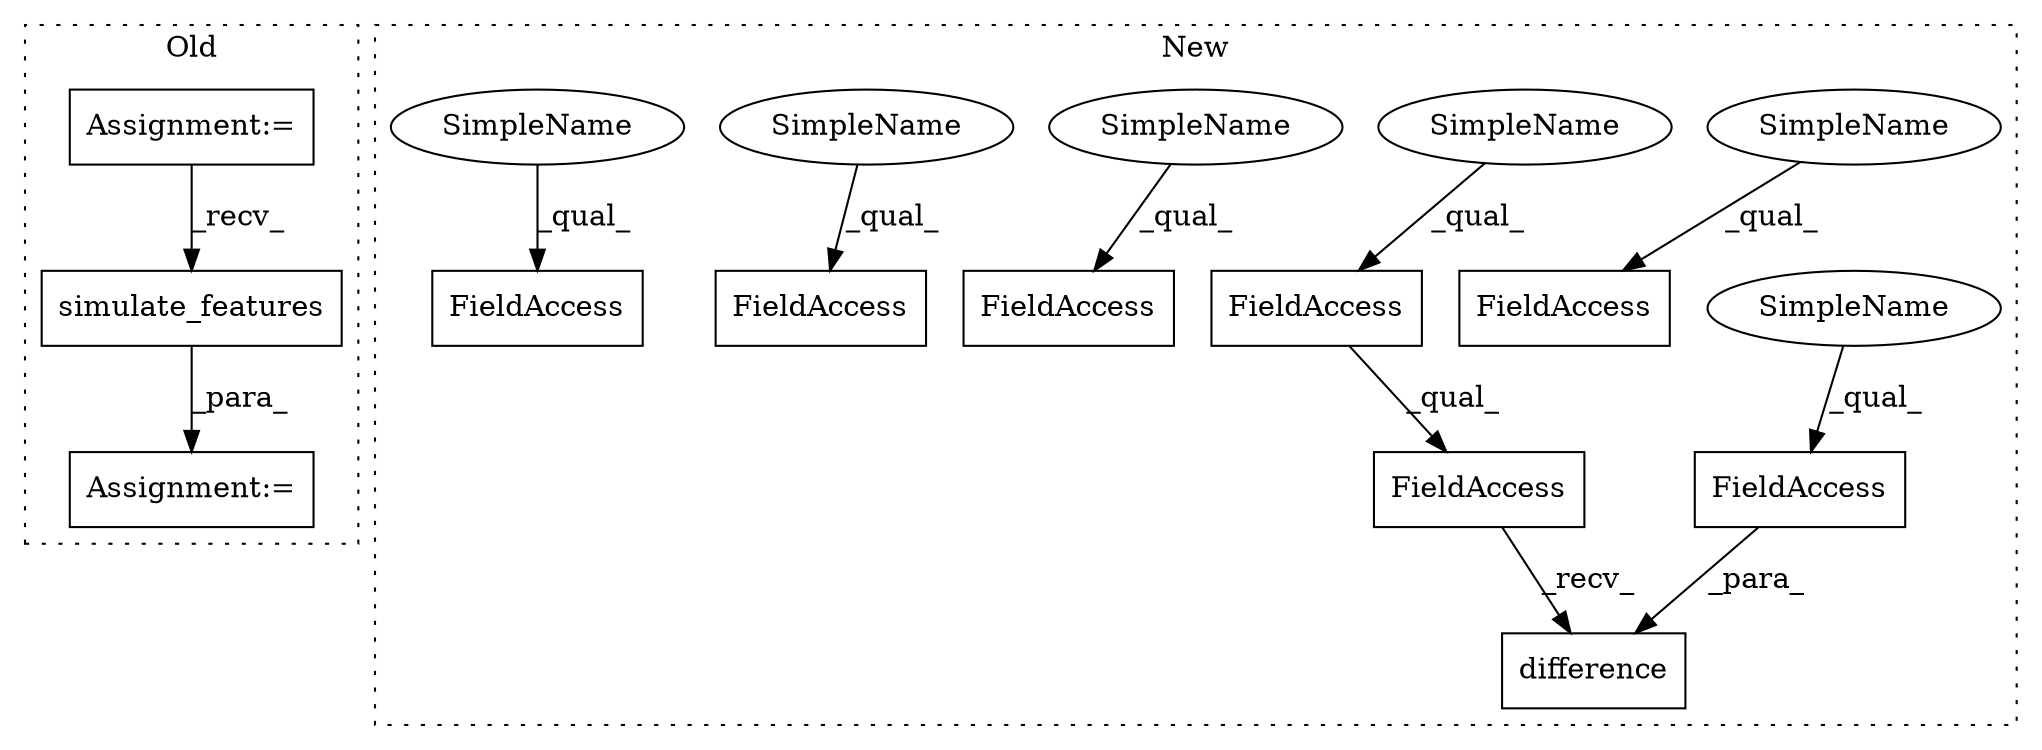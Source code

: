 digraph G {
subgraph cluster0 {
1 [label="simulate_features" a="32" s="2651" l="19" shape="box"];
10 [label="Assignment:=" a="7" s="2640" l="2" shape="box"];
11 [label="Assignment:=" a="7" s="2547" l="8" shape="box"];
label = "Old";
style="dotted";
}
subgraph cluster1 {
2 [label="difference" a="32" s="2508,2535" l="11,1" shape="box"];
3 [label="FieldAccess" a="22" s="2495" l="12" shape="box"];
4 [label="FieldAccess" a="22" s="2519" l="16" shape="box"];
5 [label="FieldAccess" a="22" s="2495" l="6" shape="box"];
6 [label="FieldAccess" a="22" s="2420" l="6" shape="box"];
7 [label="FieldAccess" a="22" s="2729" l="6" shape="box"];
8 [label="FieldAccess" a="22" s="2485" l="6" shape="box"];
9 [label="FieldAccess" a="22" s="2699" l="6" shape="box"];
12 [label="SimpleName" a="42" s="2519" l="4" shape="ellipse"];
13 [label="SimpleName" a="42" s="2485" l="4" shape="ellipse"];
14 [label="SimpleName" a="42" s="2495" l="4" shape="ellipse"];
15 [label="SimpleName" a="42" s="2420" l="4" shape="ellipse"];
16 [label="SimpleName" a="42" s="2699" l="4" shape="ellipse"];
17 [label="SimpleName" a="42" s="2729" l="4" shape="ellipse"];
label = "New";
style="dotted";
}
1 -> 10 [label="_para_"];
3 -> 2 [label="_recv_"];
4 -> 2 [label="_para_"];
5 -> 3 [label="_qual_"];
11 -> 1 [label="_recv_"];
12 -> 4 [label="_qual_"];
13 -> 8 [label="_qual_"];
14 -> 5 [label="_qual_"];
15 -> 6 [label="_qual_"];
16 -> 9 [label="_qual_"];
17 -> 7 [label="_qual_"];
}